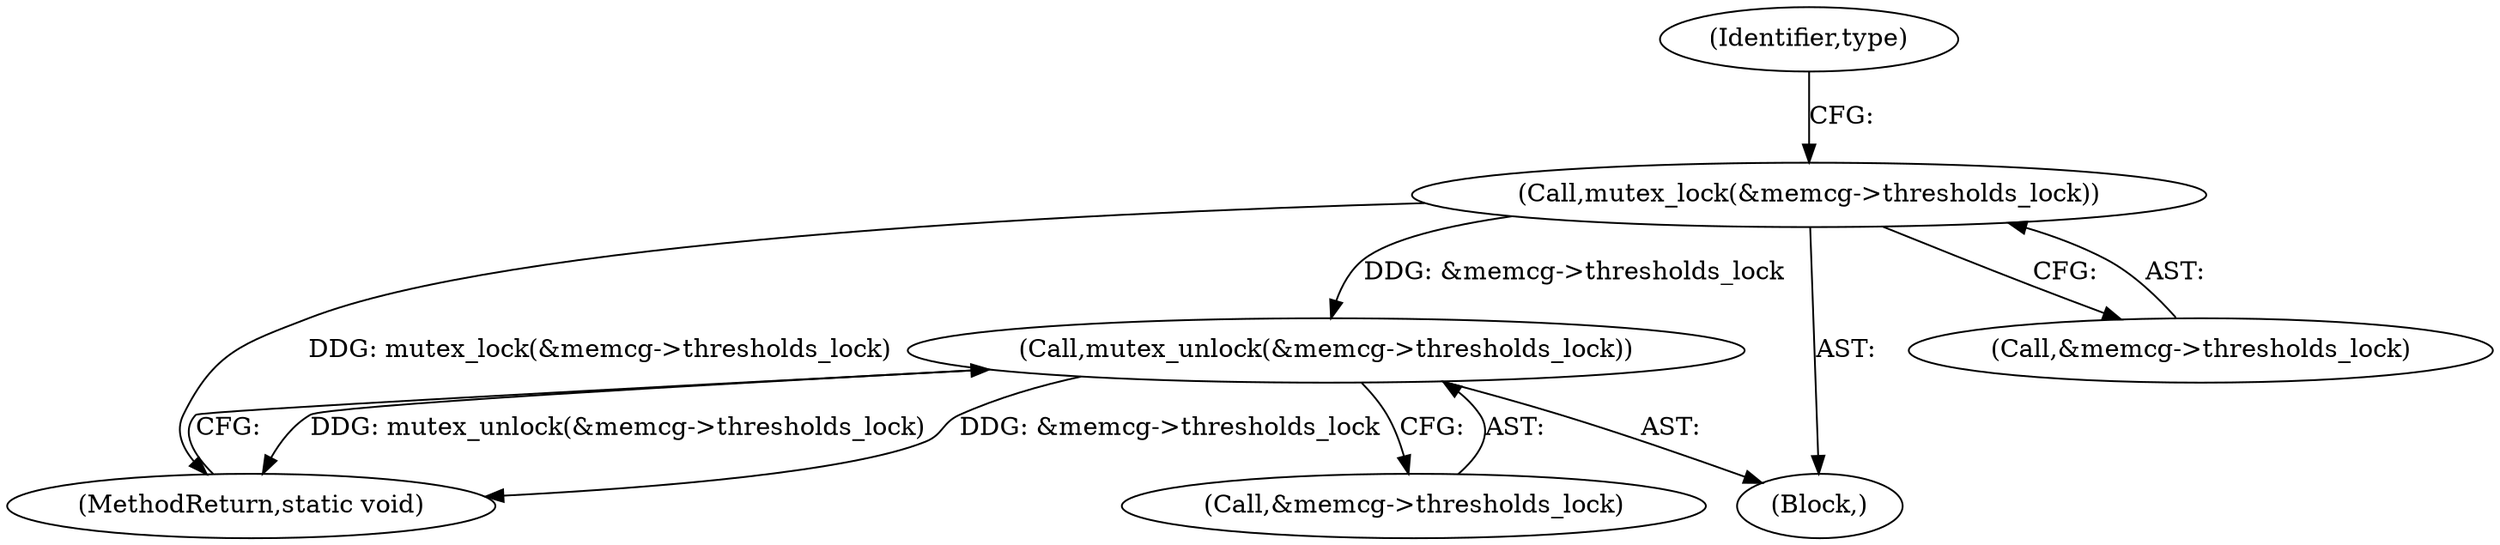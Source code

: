 digraph "0_linux_371528caec553785c37f73fa3926ea0de84f986f@API" {
"1000130" [label="(Call,mutex_lock(&memcg->thresholds_lock))"];
"1000282" [label="(Call,mutex_unlock(&memcg->thresholds_lock))"];
"1000131" [label="(Call,&memcg->thresholds_lock)"];
"1000137" [label="(Identifier,type)"];
"1000287" [label="(MethodReturn,static void)"];
"1000112" [label="(Block,)"];
"1000130" [label="(Call,mutex_lock(&memcg->thresholds_lock))"];
"1000283" [label="(Call,&memcg->thresholds_lock)"];
"1000282" [label="(Call,mutex_unlock(&memcg->thresholds_lock))"];
"1000130" -> "1000112"  [label="AST: "];
"1000130" -> "1000131"  [label="CFG: "];
"1000131" -> "1000130"  [label="AST: "];
"1000137" -> "1000130"  [label="CFG: "];
"1000130" -> "1000287"  [label="DDG: mutex_lock(&memcg->thresholds_lock)"];
"1000130" -> "1000282"  [label="DDG: &memcg->thresholds_lock"];
"1000282" -> "1000112"  [label="AST: "];
"1000282" -> "1000283"  [label="CFG: "];
"1000283" -> "1000282"  [label="AST: "];
"1000287" -> "1000282"  [label="CFG: "];
"1000282" -> "1000287"  [label="DDG: mutex_unlock(&memcg->thresholds_lock)"];
"1000282" -> "1000287"  [label="DDG: &memcg->thresholds_lock"];
}
